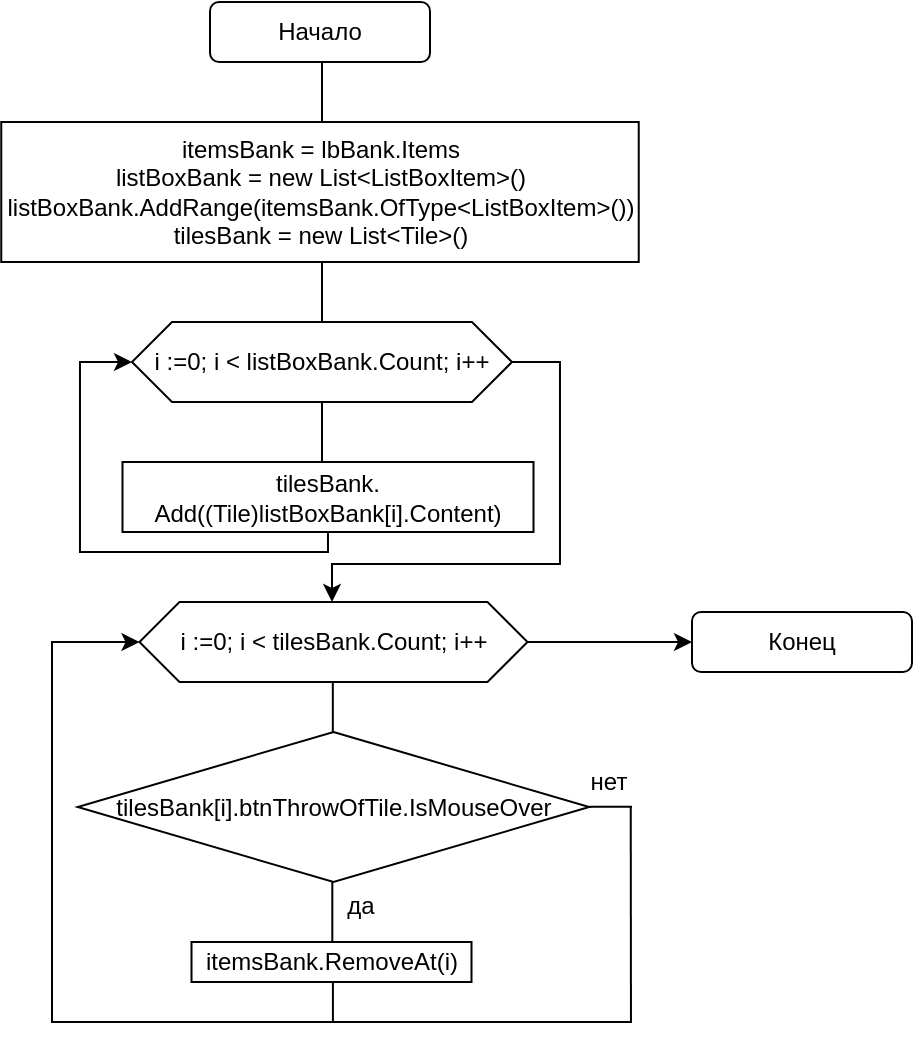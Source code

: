 <mxfile version="17.4.2" type="device"><diagram id="k685geG4qUQUPXzHO-BT" name="Страница 1"><mxGraphModel dx="716" dy="455" grid="1" gridSize="10" guides="1" tooltips="1" connect="1" arrows="1" fold="1" page="1" pageScale="1" pageWidth="850" pageHeight="1100" math="0" shadow="0"><root><mxCell id="0"/><mxCell id="1" parent="0"/><mxCell id="kfvB866HDRlMf7XHl-Iy-1" value="Начало" style="rounded=1;whiteSpace=wrap;html=1;" vertex="1" parent="1"><mxGeometry x="369" y="180" width="110" height="30" as="geometry"/></mxCell><mxCell id="kfvB866HDRlMf7XHl-Iy-2" value="itemsBank = lbBank.Items&lt;br&gt;listBoxBank = new List&amp;lt;ListBoxItem&amp;gt;()&lt;br&gt;listBoxBank.AddRange(itemsBank.OfType&amp;lt;ListBoxItem&amp;gt;())&lt;br&gt;tilesBank = new List&amp;lt;Tile&amp;gt;()" style="rounded=0;whiteSpace=wrap;html=1;" vertex="1" parent="1"><mxGeometry x="264.62" y="240" width="318.75" height="70" as="geometry"/></mxCell><mxCell id="kfvB866HDRlMf7XHl-Iy-3" value="tilesBank[i].btnThrowOfTile.IsMouseOver" style="rhombus;whiteSpace=wrap;html=1;" vertex="1" parent="1"><mxGeometry x="302.87" y="545" width="255.75" height="75" as="geometry"/></mxCell><mxCell id="kfvB866HDRlMf7XHl-Iy-4" value="tilesBank.&lt;br&gt;Add((Tile)listBoxBank[i].Content)" style="rounded=0;whiteSpace=wrap;html=1;" vertex="1" parent="1"><mxGeometry x="325.25" y="410" width="205.5" height="35" as="geometry"/></mxCell><mxCell id="kfvB866HDRlMf7XHl-Iy-5" value="" style="endArrow=none;html=1;rounded=0;exitX=0;exitY=0.5;exitDx=0;exitDy=0;startArrow=classic;startFill=1;" edge="1" parent="1" source="kfvB866HDRlMf7XHl-Iy-9"><mxGeometry width="50" height="50" relative="1" as="geometry"><mxPoint x="283.99" y="465" as="sourcePoint"/><mxPoint x="427.99" y="445" as="targetPoint"/><Array as="points"><mxPoint x="303.99" y="360"/><mxPoint x="303.99" y="455"/><mxPoint x="427.99" y="455"/></Array></mxGeometry></mxCell><mxCell id="kfvB866HDRlMf7XHl-Iy-6" value="" style="endArrow=none;html=1;rounded=0;entryX=0.5;entryY=1;entryDx=0;entryDy=0;" edge="1" parent="1"><mxGeometry width="50" height="50" relative="1" as="geometry"><mxPoint x="430.41" y="545" as="sourcePoint"/><mxPoint x="430.41" y="515" as="targetPoint"/></mxGeometry></mxCell><mxCell id="kfvB866HDRlMf7XHl-Iy-7" value="&lt;div&gt;&lt;div&gt;itemsBank.RemoveAt(i)&lt;/div&gt;&lt;/div&gt;" style="rounded=0;whiteSpace=wrap;html=1;strokeWidth=1;" vertex="1" parent="1"><mxGeometry x="359.75" y="650" width="140" height="20" as="geometry"/></mxCell><mxCell id="kfvB866HDRlMf7XHl-Iy-8" value="Конец" style="rounded=1;whiteSpace=wrap;html=1;" vertex="1" parent="1"><mxGeometry x="610" y="485" width="110" height="30" as="geometry"/></mxCell><mxCell id="kfvB866HDRlMf7XHl-Iy-9" value="&lt;span&gt;i :=0; i &amp;lt; listBoxBank.Count; i++&lt;/span&gt;" style="shape=hexagon;perimeter=hexagonPerimeter2;whiteSpace=wrap;html=1;fixedSize=1;" vertex="1" parent="1"><mxGeometry x="330" y="340" width="190" height="40" as="geometry"/></mxCell><mxCell id="kfvB866HDRlMf7XHl-Iy-10" value="i :=0; i &amp;lt; tilesBank.Count; i++" style="shape=hexagon;perimeter=hexagonPerimeter2;whiteSpace=wrap;html=1;fixedSize=1;" vertex="1" parent="1"><mxGeometry x="333.74" y="480" width="194.01" height="40" as="geometry"/></mxCell><mxCell id="kfvB866HDRlMf7XHl-Iy-11" value="" style="endArrow=none;html=1;rounded=0;startArrow=classic;startFill=1;entryX=1;entryY=0.5;entryDx=0;entryDy=0;" edge="1" parent="1" target="kfvB866HDRlMf7XHl-Iy-9"><mxGeometry width="50" height="50" relative="1" as="geometry"><mxPoint x="430" y="480" as="sourcePoint"/><mxPoint x="518.0" y="356" as="targetPoint"/><Array as="points"><mxPoint x="430" y="461"/><mxPoint x="543.99" y="461"/><mxPoint x="543.99" y="360"/></Array></mxGeometry></mxCell><mxCell id="kfvB866HDRlMf7XHl-Iy-12" value="" style="endArrow=none;html=1;rounded=0;exitX=0;exitY=0.5;exitDx=0;exitDy=0;startArrow=classic;startFill=1;" edge="1" parent="1" source="kfvB866HDRlMf7XHl-Iy-10"><mxGeometry width="50" height="50" relative="1" as="geometry"><mxPoint x="180.75" y="740" as="sourcePoint"/><mxPoint x="430" y="690" as="targetPoint"/><Array as="points"><mxPoint x="290" y="500"/><mxPoint x="290" y="690"/><mxPoint x="430" y="690"/></Array></mxGeometry></mxCell><mxCell id="kfvB866HDRlMf7XHl-Iy-13" value="да" style="text;html=1;align=center;verticalAlign=middle;resizable=0;points=[];autosize=1;strokeColor=none;fillColor=none;" vertex="1" parent="1"><mxGeometry x="429" y="622" width="30" height="20" as="geometry"/></mxCell><mxCell id="kfvB866HDRlMf7XHl-Iy-14" value="нет" style="text;html=1;align=center;verticalAlign=middle;resizable=0;points=[];autosize=1;strokeColor=none;fillColor=none;" vertex="1" parent="1"><mxGeometry x="553.37" y="560" width="30" height="20" as="geometry"/></mxCell><mxCell id="kfvB866HDRlMf7XHl-Iy-15" value="" style="endArrow=none;html=1;rounded=0;entryX=0.5;entryY=1;entryDx=0;entryDy=0;" edge="1" parent="1"><mxGeometry width="50" height="50" relative="1" as="geometry"><mxPoint x="425.0" y="240" as="sourcePoint"/><mxPoint x="425.0" y="210" as="targetPoint"/></mxGeometry></mxCell><mxCell id="kfvB866HDRlMf7XHl-Iy-16" value="" style="endArrow=none;html=1;rounded=0;entryX=0.5;entryY=1;entryDx=0;entryDy=0;" edge="1" parent="1"><mxGeometry width="50" height="50" relative="1" as="geometry"><mxPoint x="425" y="340" as="sourcePoint"/><mxPoint x="425" y="310" as="targetPoint"/></mxGeometry></mxCell><mxCell id="kfvB866HDRlMf7XHl-Iy-17" value="" style="endArrow=none;html=1;rounded=0;entryX=0.5;entryY=1;entryDx=0;entryDy=0;" edge="1" parent="1"><mxGeometry width="50" height="50" relative="1" as="geometry"><mxPoint x="425" y="410" as="sourcePoint"/><mxPoint x="425" y="380" as="targetPoint"/></mxGeometry></mxCell><mxCell id="kfvB866HDRlMf7XHl-Iy-21" value="" style="endArrow=none;html=1;rounded=0;entryX=0.5;entryY=1;entryDx=0;entryDy=0;" edge="1" parent="1"><mxGeometry width="50" height="50" relative="1" as="geometry"><mxPoint x="430.16" y="650" as="sourcePoint"/><mxPoint x="430.16" y="620" as="targetPoint"/></mxGeometry></mxCell><mxCell id="kfvB866HDRlMf7XHl-Iy-22" value="" style="endArrow=none;html=1;rounded=0;entryX=0.5;entryY=1;entryDx=0;entryDy=0;endSize=6;startSize=6;" edge="1" parent="1"><mxGeometry width="50" height="50" relative="1" as="geometry"><mxPoint x="430.46" y="690" as="sourcePoint"/><mxPoint x="430.46" y="670" as="targetPoint"/></mxGeometry></mxCell><mxCell id="kfvB866HDRlMf7XHl-Iy-25" value="" style="endArrow=none;html=1;rounded=0;" edge="1" parent="1"><mxGeometry width="50" height="50" relative="1" as="geometry"><mxPoint x="430" y="690" as="sourcePoint"/><mxPoint x="580" y="690" as="targetPoint"/></mxGeometry></mxCell><mxCell id="kfvB866HDRlMf7XHl-Iy-26" value="" style="endArrow=none;html=1;rounded=0;" edge="1" parent="1"><mxGeometry width="50" height="50" relative="1" as="geometry"><mxPoint x="558.62" y="582.33" as="sourcePoint"/><mxPoint x="580" y="582.33" as="targetPoint"/></mxGeometry></mxCell><mxCell id="kfvB866HDRlMf7XHl-Iy-27" value="" style="endArrow=none;html=1;rounded=0;entryX=0.5;entryY=1;entryDx=0;entryDy=0;" edge="1" parent="1"><mxGeometry width="50" height="50" relative="1" as="geometry"><mxPoint x="579.48" y="690" as="sourcePoint"/><mxPoint x="579.37" y="582" as="targetPoint"/></mxGeometry></mxCell><mxCell id="kfvB866HDRlMf7XHl-Iy-28" value="" style="endArrow=none;html=1;rounded=0;entryX=1;entryY=0.5;entryDx=0;entryDy=0;startArrow=classic;startFill=1;" edge="1" parent="1"><mxGeometry width="50" height="50" relative="1" as="geometry"><mxPoint x="610" y="500" as="sourcePoint"/><mxPoint x="527.75" y="500" as="targetPoint"/></mxGeometry></mxCell></root></mxGraphModel></diagram></mxfile>
